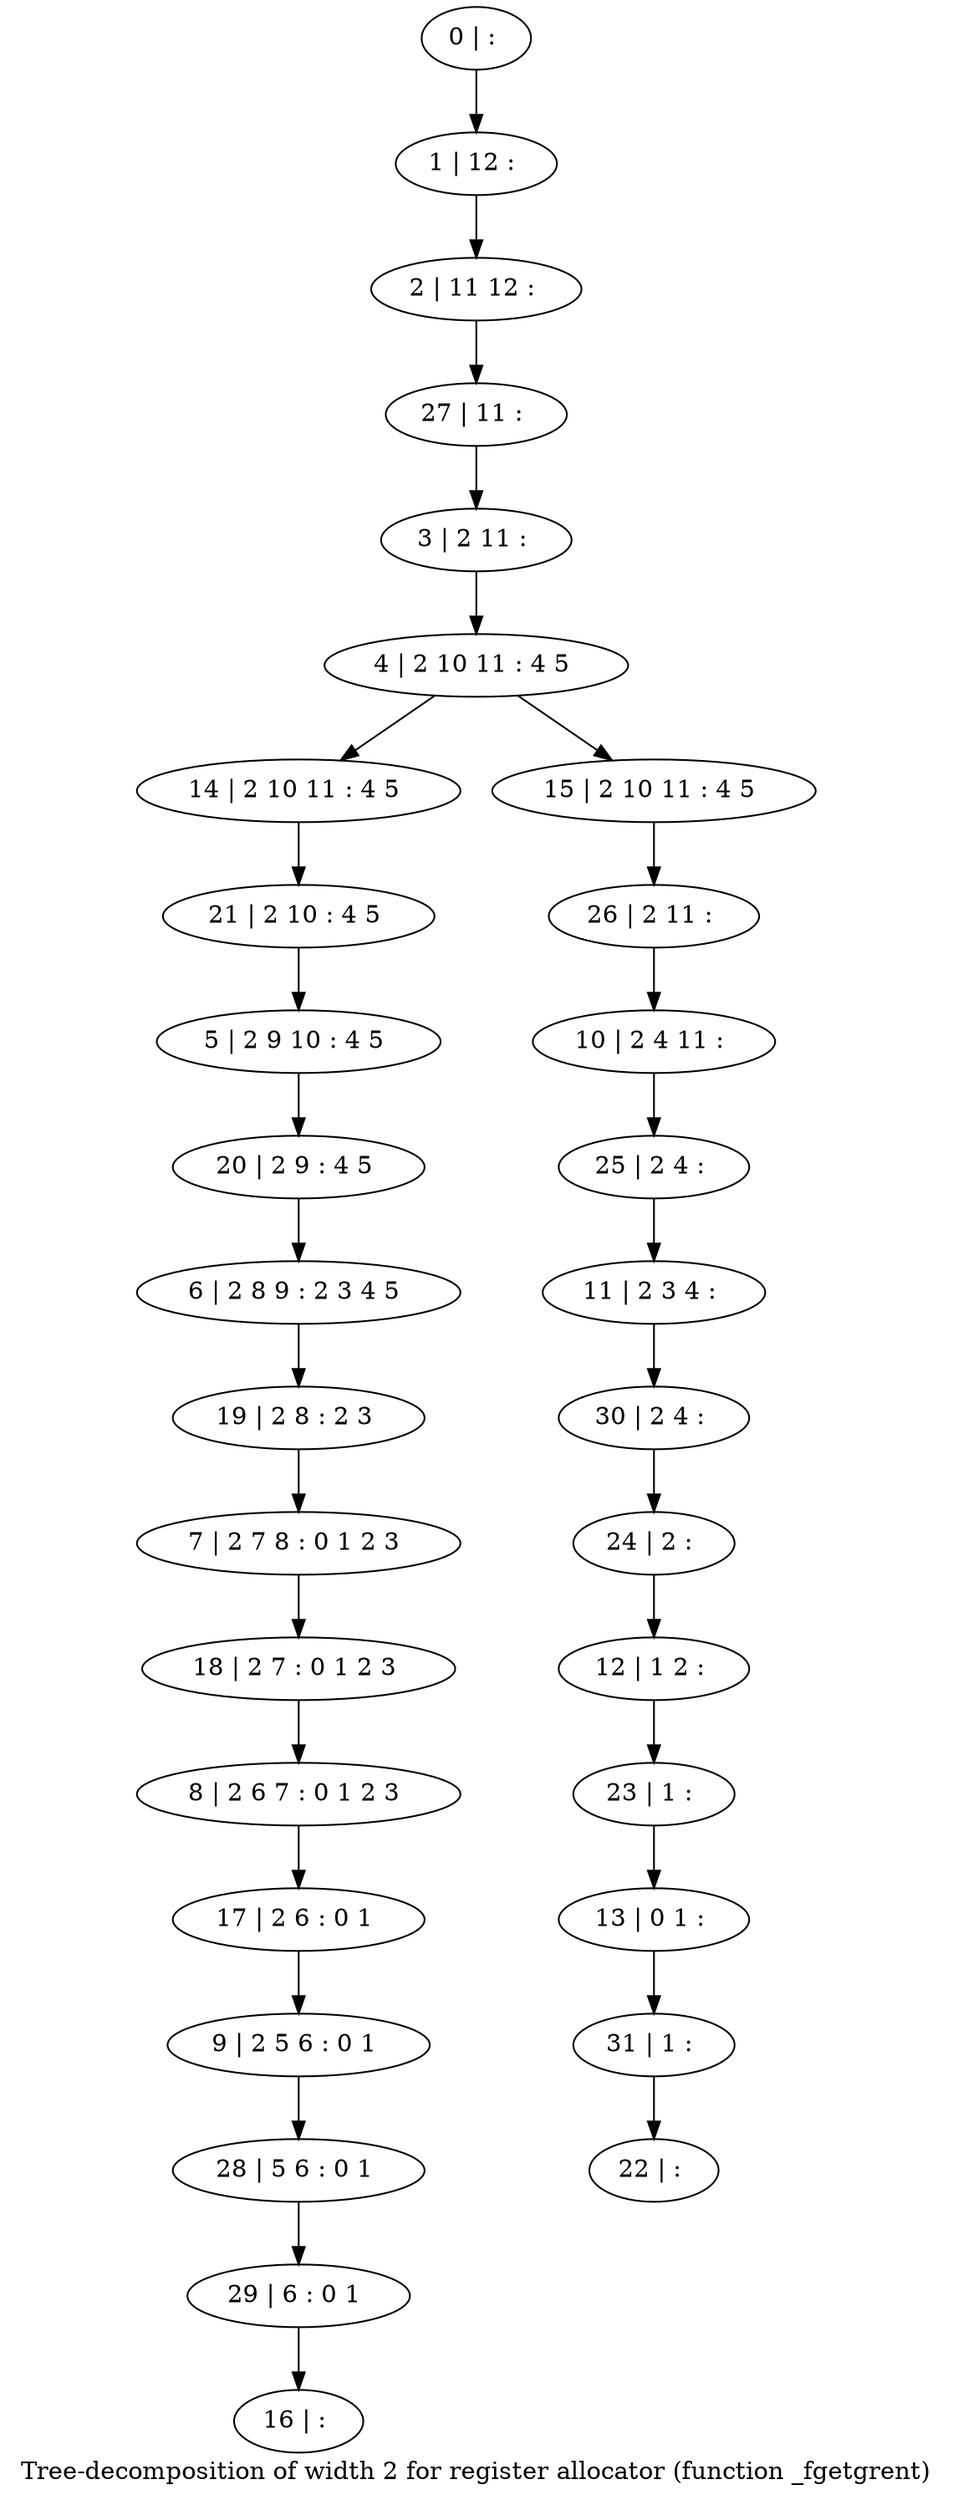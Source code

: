 digraph G {
graph [label="Tree-decomposition of width 2 for register allocator (function _fgetgrent)"]
0[label="0 | : "];
1[label="1 | 12 : "];
2[label="2 | 11 12 : "];
3[label="3 | 2 11 : "];
4[label="4 | 2 10 11 : 4 5 "];
5[label="5 | 2 9 10 : 4 5 "];
6[label="6 | 2 8 9 : 2 3 4 5 "];
7[label="7 | 2 7 8 : 0 1 2 3 "];
8[label="8 | 2 6 7 : 0 1 2 3 "];
9[label="9 | 2 5 6 : 0 1 "];
10[label="10 | 2 4 11 : "];
11[label="11 | 2 3 4 : "];
12[label="12 | 1 2 : "];
13[label="13 | 0 1 : "];
14[label="14 | 2 10 11 : 4 5 "];
15[label="15 | 2 10 11 : 4 5 "];
16[label="16 | : "];
17[label="17 | 2 6 : 0 1 "];
18[label="18 | 2 7 : 0 1 2 3 "];
19[label="19 | 2 8 : 2 3 "];
20[label="20 | 2 9 : 4 5 "];
21[label="21 | 2 10 : 4 5 "];
22[label="22 | : "];
23[label="23 | 1 : "];
24[label="24 | 2 : "];
25[label="25 | 2 4 : "];
26[label="26 | 2 11 : "];
27[label="27 | 11 : "];
28[label="28 | 5 6 : 0 1 "];
29[label="29 | 6 : 0 1 "];
30[label="30 | 2 4 : "];
31[label="31 | 1 : "];
0->1 ;
1->2 ;
3->4 ;
4->14 ;
4->15 ;
17->9 ;
8->17 ;
18->8 ;
7->18 ;
19->7 ;
6->19 ;
20->6 ;
5->20 ;
21->5 ;
14->21 ;
23->13 ;
12->23 ;
24->12 ;
25->11 ;
10->25 ;
26->10 ;
15->26 ;
27->3 ;
2->27 ;
9->28 ;
29->16 ;
28->29 ;
30->24 ;
11->30 ;
31->22 ;
13->31 ;
}
